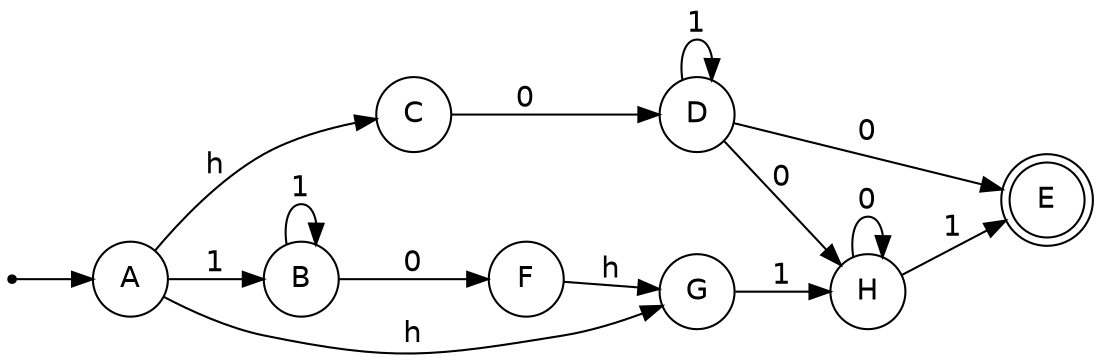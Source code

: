 

digraph AFND {
    rankdir=LR;
    node [shape=circle, fontname="Helvetica"];
    edge [fontname="Helvetica"];

    init [shape=point, label=""];
    init -> A;

    E [shape=doublecircle];

    A -> C [label="h"];
    A -> B [label="1"];
    A -> G [label="h"];
    B -> B [label="1"];
    B -> F [label="0"];
    C -> D [label="0"];
    D -> D [label="1"];
    D -> E [label="0"];
    D -> H [label="0"];
    F -> G [label="h"];
    G -> H [label="1"];
    H -> H [label="0"];
    H -> E [label="1"];
}

